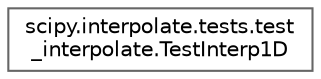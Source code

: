 digraph "Graphical Class Hierarchy"
{
 // LATEX_PDF_SIZE
  bgcolor="transparent";
  edge [fontname=Helvetica,fontsize=10,labelfontname=Helvetica,labelfontsize=10];
  node [fontname=Helvetica,fontsize=10,shape=box,height=0.2,width=0.4];
  rankdir="LR";
  Node0 [id="Node000000",label="scipy.interpolate.tests.test\l_interpolate.TestInterp1D",height=0.2,width=0.4,color="grey40", fillcolor="white", style="filled",URL="$dc/dc6/classscipy_1_1interpolate_1_1tests_1_1test__interpolate_1_1TestInterp1D.html",tooltip=" "];
}
